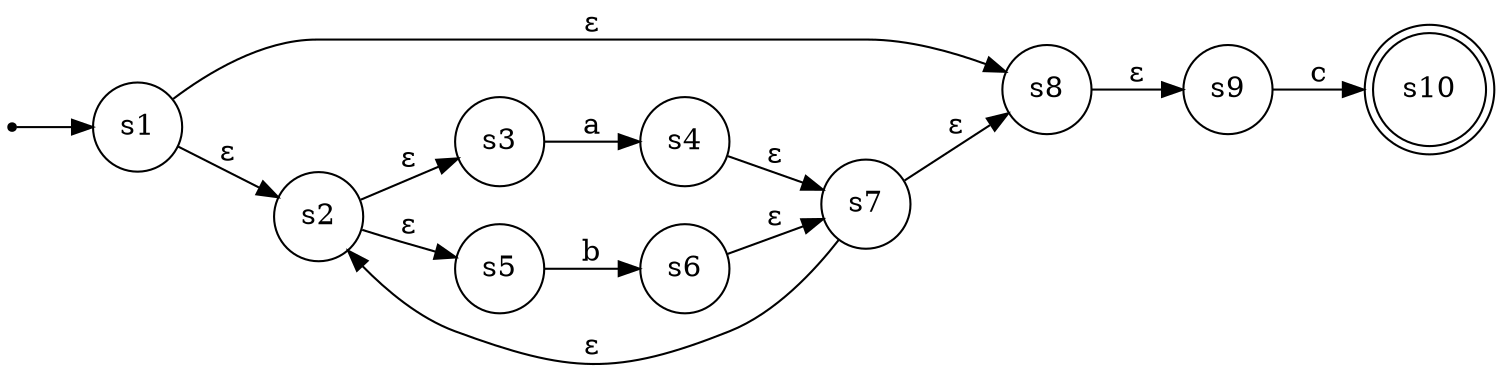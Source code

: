 digraph nondeterministicFiniteStateMachine {
	rankdir=LR
	node [shape=doublecircle]
	s10
	node [shape=circle]
	s8 -> s9 [label="ε"]
	s1 -> s2 [label="ε"]
	s1 -> s8 [label="ε"]
	s7 -> s8 [label="ε"]
	s7 -> s2 [label="ε"]
	s2 -> s3 [label="ε"]
	s2 -> s5 [label="ε"]
	s4 -> s7 [label="ε"]
	s6 -> s7 [label="ε"]
	s3 -> s4 [label=a]
	s5 -> s6 [label=b]
	s9 -> s10 [label=c]
	node [shape=point]
	"" -> s1
}
